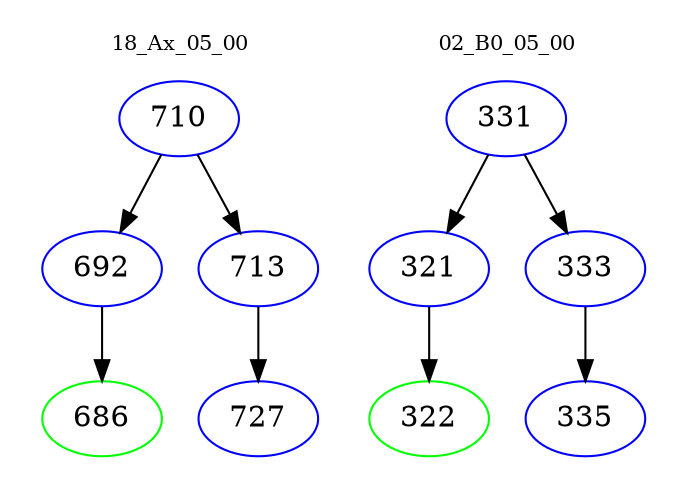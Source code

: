digraph{
subgraph cluster_0 {
color = white
label = "18_Ax_05_00";
fontsize=10;
T0_710 [label="710", color="blue"]
T0_710 -> T0_692 [color="black"]
T0_692 [label="692", color="blue"]
T0_692 -> T0_686 [color="black"]
T0_686 [label="686", color="green"]
T0_710 -> T0_713 [color="black"]
T0_713 [label="713", color="blue"]
T0_713 -> T0_727 [color="black"]
T0_727 [label="727", color="blue"]
}
subgraph cluster_1 {
color = white
label = "02_B0_05_00";
fontsize=10;
T1_331 [label="331", color="blue"]
T1_331 -> T1_321 [color="black"]
T1_321 [label="321", color="blue"]
T1_321 -> T1_322 [color="black"]
T1_322 [label="322", color="green"]
T1_331 -> T1_333 [color="black"]
T1_333 [label="333", color="blue"]
T1_333 -> T1_335 [color="black"]
T1_335 [label="335", color="blue"]
}
}

